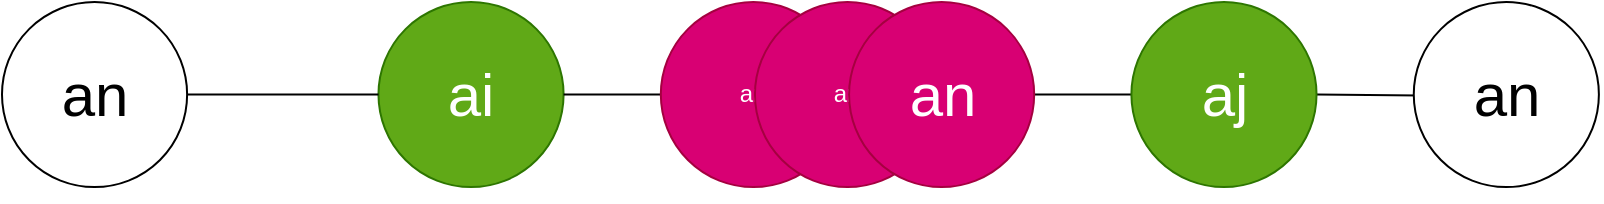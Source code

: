<mxfile>
    <diagram id="KnSYVmv9k0fi9aX2xPeK" name="第 1 页">
        <mxGraphModel dx="494" dy="610" grid="1" gridSize="10" guides="1" tooltips="1" connect="1" arrows="1" fold="1" page="1" pageScale="1" pageWidth="827" pageHeight="1169" math="0" shadow="0">
            <root>
                <mxCell id="0"/>
                <mxCell id="1" parent="0"/>
                <mxCell id="14" value="" style="group;fontSize=30;" vertex="1" connectable="0" parent="1">
                    <mxGeometry y="230" width="800" height="100" as="geometry"/>
                </mxCell>
                <mxCell id="2" value="" style="endArrow=classic;html=1;startArrow=none;exitX=1;exitY=0.5;exitDx=0;exitDy=0;" parent="14" source="6" edge="1">
                    <mxGeometry relative="1" as="geometry">
                        <mxPoint x="47.059" y="105.469" as="sourcePoint"/>
                        <mxPoint x="727.941" y="46.875" as="targetPoint"/>
                    </mxGeometry>
                </mxCell>
                <mxCell id="4" value="&lt;font style=&quot;font-size: 30px;&quot;&gt;ai&lt;/font&gt;" style="ellipse;whiteSpace=wrap;html=1;aspect=fixed;fillColor=#60a917;fontColor=#ffffff;strokeColor=#2D7600;" parent="14" vertex="1">
                    <mxGeometry x="188.235" width="92.562" height="92.562" as="geometry"/>
                </mxCell>
                <mxCell id="7" value="" style="endArrow=none;html=1;startArrow=none;" parent="14" source="4" target="6" edge="1">
                    <mxGeometry relative="1" as="geometry">
                        <mxPoint x="282.353" y="105.469" as="sourcePoint"/>
                        <mxPoint x="705.882" y="105.469" as="targetPoint"/>
                    </mxGeometry>
                </mxCell>
                <mxCell id="6" value="&lt;font style=&quot;font-size: 30px;&quot;&gt;aj&lt;/font&gt;" style="ellipse;whiteSpace=wrap;html=1;aspect=fixed;fillColor=#60a917;fontColor=#ffffff;strokeColor=#2D7600;" parent="14" vertex="1">
                    <mxGeometry x="564.706" width="92.562" height="92.562" as="geometry"/>
                </mxCell>
                <mxCell id="8" value="an" style="ellipse;whiteSpace=wrap;html=1;aspect=fixed;fillColor=#d80073;fontColor=#ffffff;strokeColor=#A50040;" parent="14" vertex="1">
                    <mxGeometry x="329.412" width="92.562" height="92.562" as="geometry"/>
                </mxCell>
                <mxCell id="9" value="an" style="ellipse;whiteSpace=wrap;html=1;aspect=fixed;fillColor=#d80073;fontColor=#ffffff;strokeColor=#A50040;" parent="14" vertex="1">
                    <mxGeometry x="376.471" width="92.562" height="92.562" as="geometry"/>
                </mxCell>
                <mxCell id="10" value="&lt;span style=&quot;font-size: 30px;&quot;&gt;an&lt;br&gt;&lt;/span&gt;" style="ellipse;whiteSpace=wrap;html=1;aspect=fixed;fillColor=#d80073;fontColor=#ffffff;strokeColor=#A50040;" parent="14" vertex="1">
                    <mxGeometry x="423.529" width="92.562" height="92.562" as="geometry"/>
                </mxCell>
                <mxCell id="11" value="&lt;font style=&quot;font-size: 30px;&quot;&gt;an&lt;/font&gt;" style="ellipse;whiteSpace=wrap;html=1;aspect=fixed;" parent="14" vertex="1">
                    <mxGeometry width="92.562" height="92.562" as="geometry"/>
                </mxCell>
                <mxCell id="5" value="" style="endArrow=none;html=1;exitX=1;exitY=0.5;exitDx=0;exitDy=0;" parent="14" target="4" edge="1" source="11">
                    <mxGeometry relative="1" as="geometry">
                        <mxPoint x="47.059" y="105.469" as="sourcePoint"/>
                        <mxPoint x="705.882" y="105.469" as="targetPoint"/>
                    </mxGeometry>
                </mxCell>
                <mxCell id="13" value="&lt;font style=&quot;font-size: 30px;&quot;&gt;an&lt;/font&gt;" style="ellipse;whiteSpace=wrap;html=1;aspect=fixed;" vertex="1" parent="14">
                    <mxGeometry x="705.882" width="92.562" height="92.562" as="geometry"/>
                </mxCell>
            </root>
        </mxGraphModel>
    </diagram>
</mxfile>